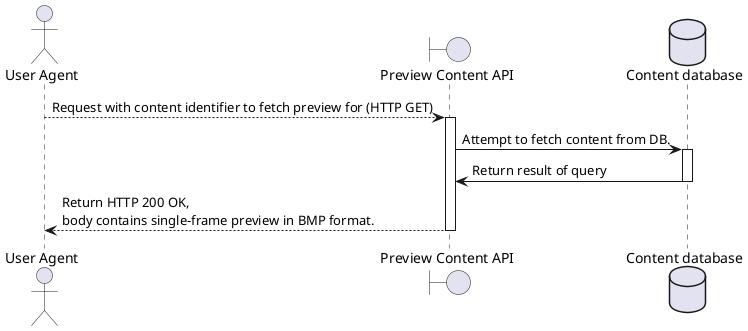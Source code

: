@startuml

actor "User Agent" as user_agent
boundary "Preview Content API" as api_preview
database "Content database" as db_content

user_agent --> api_preview : Request with content identifier to fetch preview for (HTTP GET)
activate api_preview

api_preview -> db_content : Attempt to fetch content from DB.
activate db_content

api_preview <- db_content : Return result of query
deactivate db_content

user_agent <-- api_preview: Return HTTP 200 OK,\nbody contains single-frame preview in BMP format.

deactivate api_preview

@enduml
